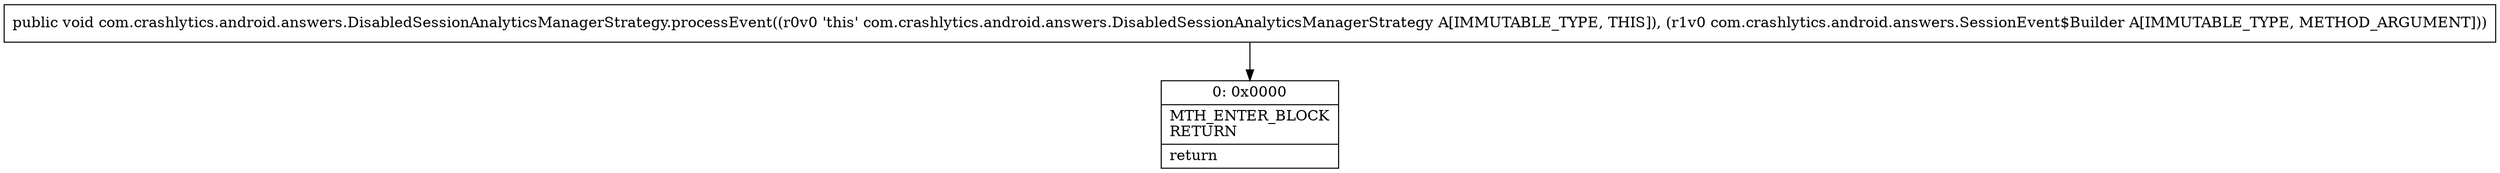 digraph "CFG forcom.crashlytics.android.answers.DisabledSessionAnalyticsManagerStrategy.processEvent(Lcom\/crashlytics\/android\/answers\/SessionEvent$Builder;)V" {
Node_0 [shape=record,label="{0\:\ 0x0000|MTH_ENTER_BLOCK\lRETURN\l|return\l}"];
MethodNode[shape=record,label="{public void com.crashlytics.android.answers.DisabledSessionAnalyticsManagerStrategy.processEvent((r0v0 'this' com.crashlytics.android.answers.DisabledSessionAnalyticsManagerStrategy A[IMMUTABLE_TYPE, THIS]), (r1v0 com.crashlytics.android.answers.SessionEvent$Builder A[IMMUTABLE_TYPE, METHOD_ARGUMENT])) }"];
MethodNode -> Node_0;
}

